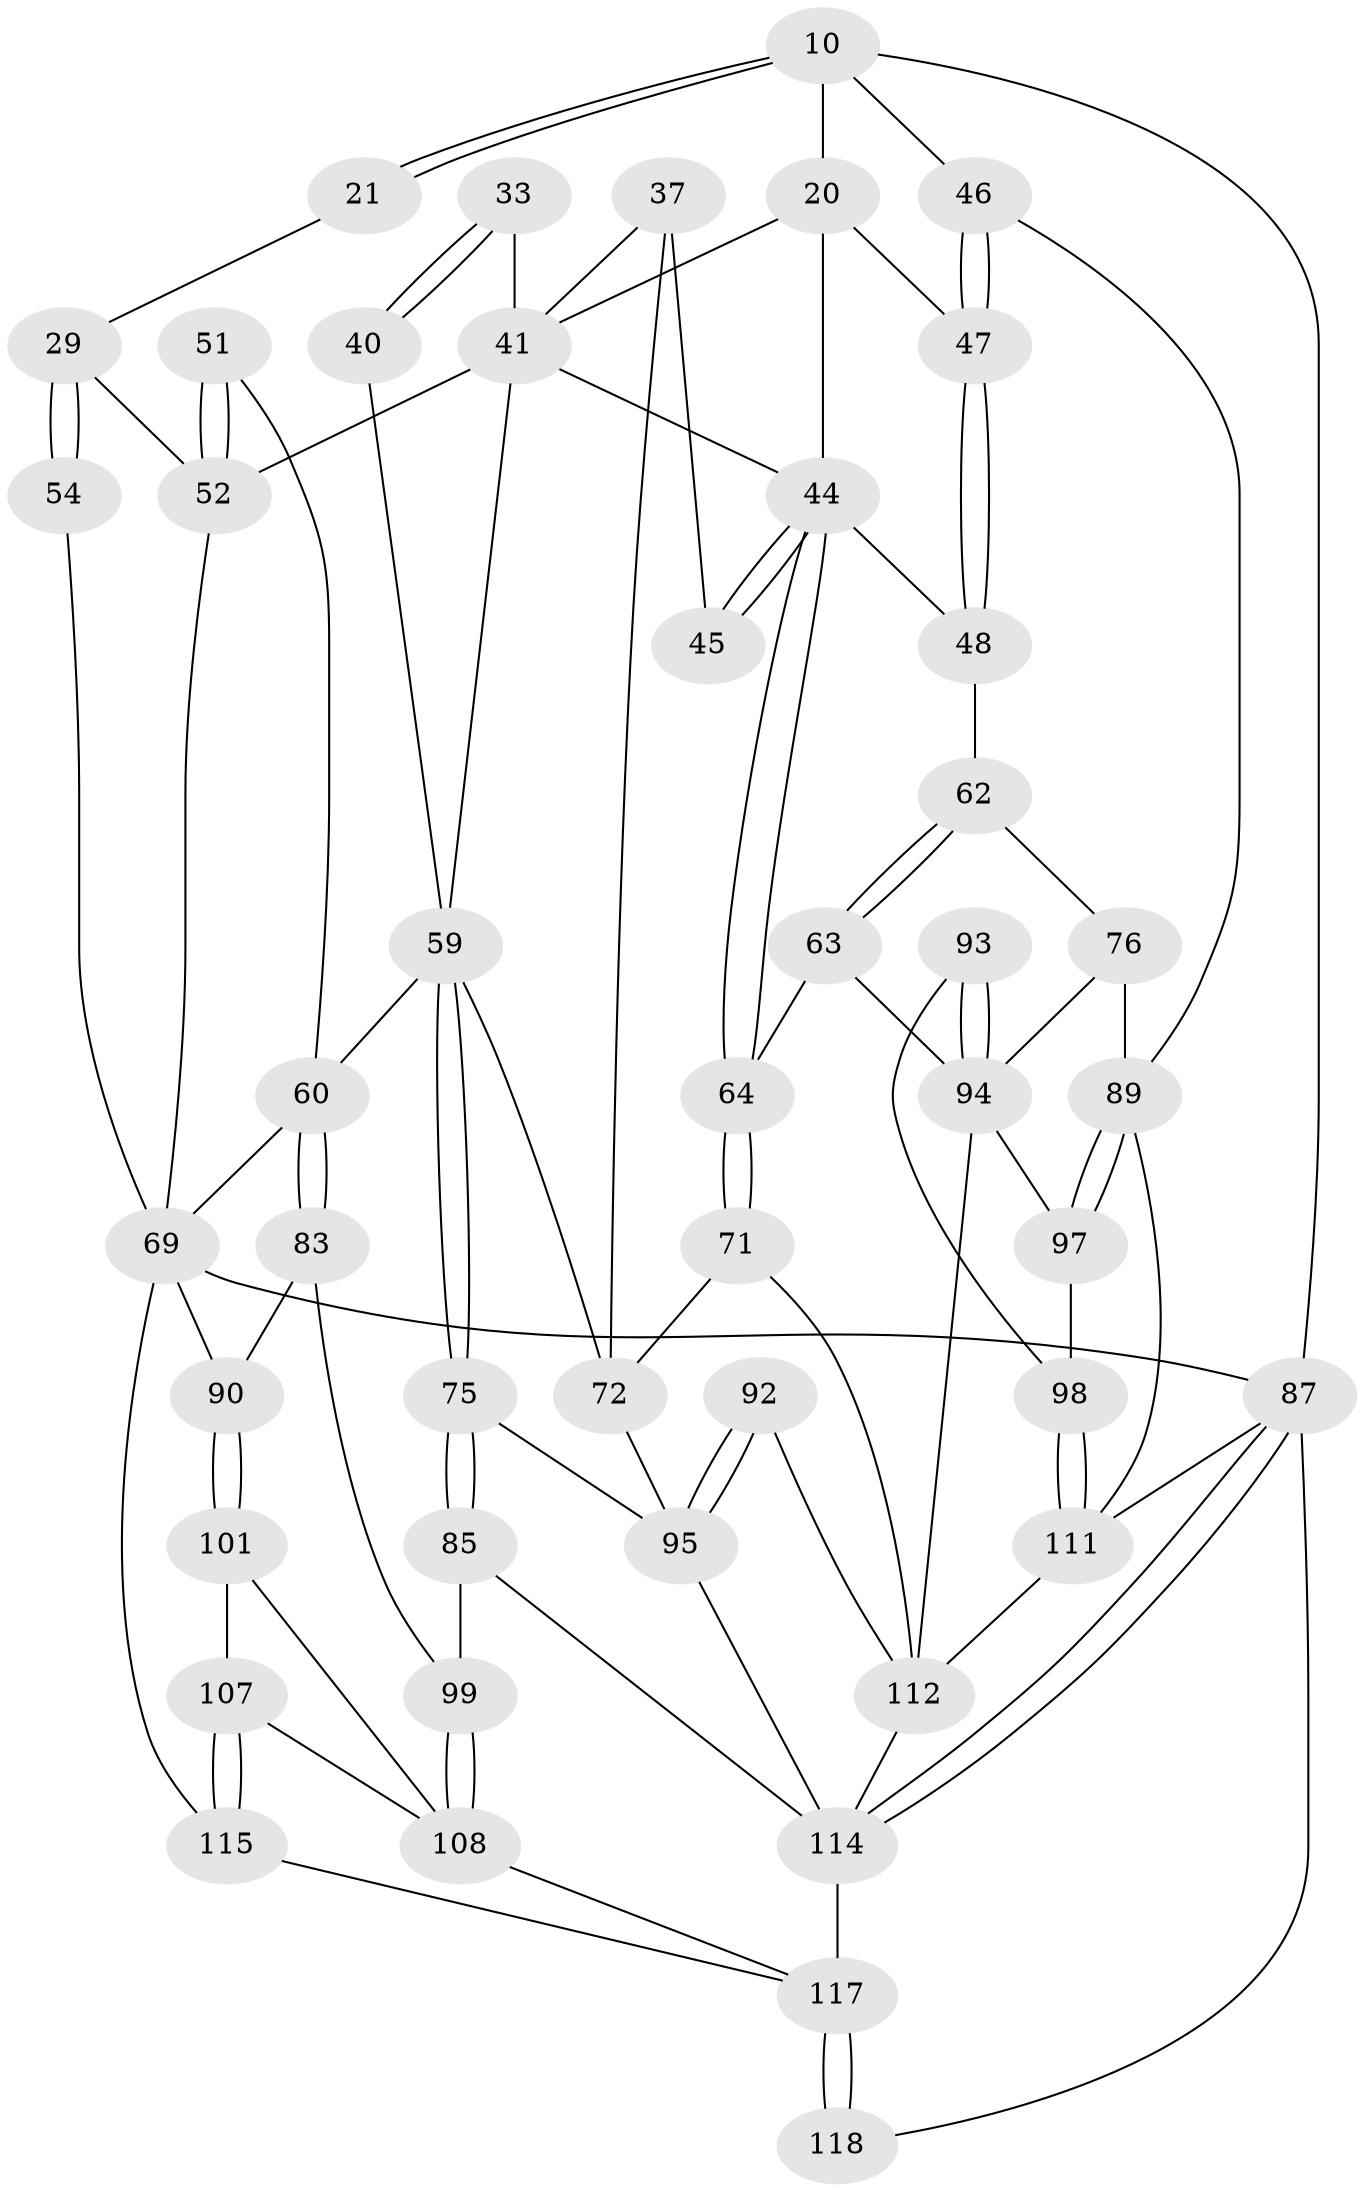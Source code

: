 // original degree distribution, {3: 0.025423728813559324, 4: 0.22033898305084745, 6: 0.22033898305084745, 5: 0.5338983050847458}
// Generated by graph-tools (version 1.1) at 2025/04/03/04/25 22:04:59]
// undirected, 47 vertices, 102 edges
graph export_dot {
graph [start="1"]
  node [color=gray90,style=filled];
  10 [pos="+0.18162972866391866+0.0869063601956135",super="+6+5"];
  20 [pos="+0.8720514956849741+0.26226332159184096",super="+16+9"];
  21 [pos="+0+0.042702673148578556"];
  29 [pos="+0.06357908095513329+0.30331610683862054",super="+25+24"];
  33 [pos="+0.4707000551330397+0.31985723717173303",super="+32"];
  37 [pos="+0.6159253018662825+0.37472680753901316",super="+36"];
  40 [pos="+0.48889950334176235+0.36264620024107713"];
  41 [pos="+0.3419546723275786+0.36789339790231307",super="+34"];
  44 [pos="+0.7638022423915642+0.4682008334207387",super="+43+23+12"];
  45 [pos="+0.7622751059156344+0.46584413283122267",super="+35"];
  46 [pos="+1+0.33792939218432777",super="+18"];
  47 [pos="+1+0.3403514079247428",super="+19+17"];
  48 [pos="+0.9304156963779731+0.4611865300895788"];
  51 [pos="+0.2642132658898636+0.3977293119121952"];
  52 [pos="+0.15138534728040748+0.4313332003120504",super="+28+27+42"];
  54 [pos="+0+0.2507223334332731"];
  59 [pos="+0.3948212905909249+0.5263243965139123",super="+49+50"];
  60 [pos="+0.3508129665398367+0.5446572210354329",super="+57"];
  62 [pos="+0.7987248799100308+0.5152092070672877",super="+61"];
  63 [pos="+0.7672573156342286+0.5093588749281317"];
  64 [pos="+0.7550715861421843+0.49965463123460796"];
  69 [pos="+0+0.8728921667978381",super="+68+58"];
  71 [pos="+0.6592709947786093+0.5588328302971052"];
  72 [pos="+0.6125907859073203+0.5636064511833057",super="+38"];
  75 [pos="+0.4692342154770298+0.657759238216019"];
  76 [pos="+0.9073323704034442+0.5436809734256659",super="+67"];
  83 [pos="+0.33462239330536475+0.5845149713253115"];
  85 [pos="+0.3972106924781304+0.7640921257115105"];
  87 [pos="+1+1",super="+70"];
  89 [pos="+1+0.8876620851929969",super="+66"];
  90 [pos="+0.14234413211944805+0.6073337407255471",super="+84"];
  92 [pos="+0.6659476187110459+0.7581700732164963"];
  93 [pos="+0.8710841238283158+0.6974189963257819"];
  94 [pos="+0.8201814576452656+0.773913462100856",super="+81+78+80"];
  95 [pos="+0.6159193727724487+0.8412883193728542",super="+74+73"];
  97 [pos="+0.9115303829627573+0.6675753539285787",super="+79"];
  98 [pos="+0.9023659423331476+0.7774747660067065"];
  99 [pos="+0.26858626609744596+0.6942422241304647",super="+86"];
  101 [pos="+0.1445179748178697+0.6269204184545917"];
  107 [pos="+0.12854440155871413+0.8203153376266928",super="+102"];
  108 [pos="+0.1996511027461725+0.8348501061606752",super="+106+100"];
  111 [pos="+0.9048138316709494+0.8013767913828923",super="+88"];
  112 [pos="+0.8179521655278862+0.7823253320115279",super="+96+91+82"];
  114 [pos="+0.7127088981805789+1",super="+113"];
  115 [pos="+0.07597509269815686+0.8531377626445368",super="+103"];
  117 [pos="+0.5745677614503512+1",super="+116"];
  118 [pos="+0.18856369086395527+1"];
  10 -- 21 [weight=2];
  10 -- 21;
  10 -- 87 [weight=2];
  10 -- 46;
  10 -- 20 [weight=3];
  20 -- 47 [weight=2];
  20 -- 44 [weight=2];
  20 -- 41 [weight=2];
  21 -- 29;
  29 -- 54 [weight=2];
  29 -- 54;
  29 -- 52;
  33 -- 40 [weight=2];
  33 -- 40;
  33 -- 41 [weight=2];
  37 -- 45 [weight=2];
  37 -- 72;
  37 -- 41;
  40 -- 59;
  41 -- 52 [weight=2];
  41 -- 44;
  41 -- 59;
  44 -- 45 [weight=2];
  44 -- 45;
  44 -- 64;
  44 -- 64;
  44 -- 48;
  46 -- 47 [weight=2];
  46 -- 47;
  46 -- 89;
  47 -- 48;
  47 -- 48;
  48 -- 62;
  51 -- 52 [weight=2];
  51 -- 52;
  51 -- 60;
  52 -- 69;
  54 -- 69;
  59 -- 60 [weight=2];
  59 -- 75;
  59 -- 75;
  59 -- 72;
  60 -- 83;
  60 -- 83;
  60 -- 69;
  62 -- 63;
  62 -- 63;
  62 -- 76 [weight=2];
  63 -- 64;
  63 -- 94;
  64 -- 71;
  64 -- 71;
  69 -- 87;
  69 -- 115;
  69 -- 90 [weight=2];
  71 -- 72;
  71 -- 112;
  72 -- 95;
  75 -- 85;
  75 -- 85;
  75 -- 95;
  76 -- 89;
  76 -- 94;
  83 -- 99;
  83 -- 90;
  85 -- 99;
  85 -- 114;
  87 -- 114;
  87 -- 114;
  87 -- 118;
  87 -- 111;
  89 -- 97 [weight=2];
  89 -- 97;
  89 -- 111;
  90 -- 101;
  90 -- 101;
  92 -- 95 [weight=2];
  92 -- 95;
  92 -- 112;
  93 -- 94 [weight=2];
  93 -- 94;
  93 -- 98;
  94 -- 97;
  94 -- 112 [weight=2];
  95 -- 114;
  97 -- 98;
  98 -- 111;
  98 -- 111;
  99 -- 108 [weight=2];
  99 -- 108;
  101 -- 108;
  101 -- 107;
  107 -- 115 [weight=2];
  107 -- 115;
  107 -- 108;
  108 -- 117;
  111 -- 112;
  112 -- 114;
  114 -- 117 [weight=2];
  115 -- 117;
  117 -- 118 [weight=2];
  117 -- 118;
}
